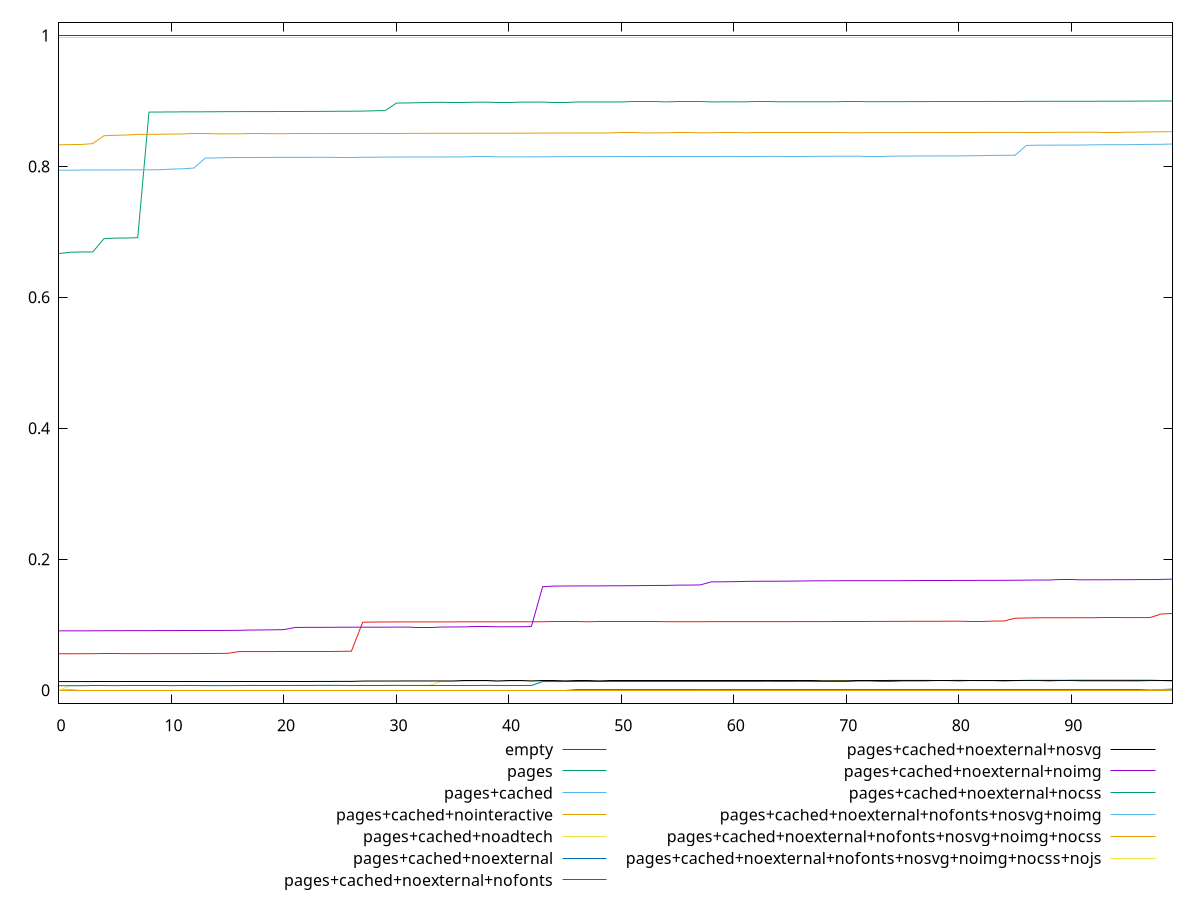 reset

$empty <<EOF
0 0.9999997296920115
1 0.9999997325772291
2 0.9999997490224819
3 0.9999997490635814
4 0.9999997492571745
5 0.9999997493778212
6 0.9999997544775958
7 0.9999997597054378
8 0.9999997600361334
9 0.9999997602702424
10 0.9999997610880165
11 0.9999997650687421
12 0.9999997655549869
13 0.9999997658663038
14 0.9999997660424467
15 0.9999997701142633
16 0.9999997701246739
17 0.9999997702810426
18 0.9999997704256185
19 0.9999997704711066
20 0.9999997706233682
21 0.9999997706355763
22 0.9999997706727168
23 0.9999997706776512
24 0.9999997706846631
25 0.9999997707584052
26 0.9999997708087662
27 0.9999997708212252
28 0.9999997708458817
29 0.999999770849515
30 0.999999770853927
31 0.9999997712776342
32 0.9999997748162027
33 0.9999997750368612
34 0.9999997750960792
35 0.9999997752205955
36 0.9999997754049602
37 0.9999997754342727
38 0.9999997754505843
39 0.9999997755598953
40 0.9999997757363741
41 0.9999997757564842
42 0.9999997757580116
43 0.9999997757883009
44 0.9999997757916096
45 0.9999997758140058
46 0.9999997758503953
47 0.9999997758727863
48 0.9999997758885605
49 0.9999997759028073
50 0.9999997759099304
51 0.9999997759145095
52 0.9999997759262111
53 0.9999997759956463
54 0.9999997760167529
55 0.9999997760182786
56 0.9999997760391289
57 0.9999997760426886
58 0.9999997760754857
59 0.9999997760859087
60 0.9999997760871799
61 0.9999997761202254
62 0.9999997761370008
63 0.9999997761425923
64 0.9999997761896069
65 0.9999997762035825
66 0.9999997762178114
67 0.9999997763138355
68 0.9999997763204389
69 0.9999997763826554
70 0.9999997764298788
71 0.9999997792419895
72 0.9999997804706102
73 0.9999997805894656
74 0.9999997807062672
75 0.9999997808454579
76 0.9999997808895933
77 0.9999997809115335
78 0.9999997809616392
79 0.9999997810139776
80 0.9999997810578334
81 0.9999997811679369
82 0.9999997812239658
83 0.9999997813387231
84 0.9999997848308391
85 0.9999997849439021
86 0.9999997849833757
87 0.9999997850831344
88 0.9999997855260323
89 0.9999997856461029
90 0.9999997858201108
91 0.9999997886339422
92 0.9999997891112499
93 0.9999997891806311
94 0.9999997902687757
95 0.9999997904549942
96 0.9999997905299669
97 0.9999997907205245
98 0.9999997907903886
99 0.9999997909334013
EOF

$pages <<EOF
0 0.000036598970945544984
1 0.00038855452380043287
2 0.0003995952867547614
3 0.0004000842872947663
4 0.00040110543944915644
5 0.0004132488665888334
6 0.00041327999275891925
7 0.00041919943963025785
8 0.0004193171879751101
9 0.0004193794768597714
10 0.00041939157289316853
11 0.00041974644881426215
12 0.0004206797350702063
13 0.00042275787105516827
14 0.00042297929130102885
15 0.00042311262798327975
16 0.00042435776372723444
17 0.0004295162091048077
18 0.00043086468986752724
19 0.0004326858406993317
20 0.0004339247512082922
21 0.00043463536978005646
22 0.00043487465375580125
23 0.0004352906241950616
24 0.0004358002703852004
25 0.0004364294490005749
26 0.0004382849431318614
27 0.00044086282627081586
28 0.00044104305259262677
29 0.000441450911288388
30 0.0004416889549664904
31 0.00044180762752721314
32 0.0004420642255169027
33 0.00044219785121518695
34 0.00044267442056883377
35 0.00044295233023200486
36 0.00044402567593759823
37 0.00044514381817117865
38 0.0004459342332935323
39 0.0004460154161946006
40 0.00044672754530500347
41 0.00044712418063719284
42 0.00044855698366147445
43 0.00044885004541561635
44 0.0004492637142234357
45 0.00044967598845696566
46 0.00045024071582822067
47 0.0004505747910306668
48 0.00045303292126674943
49 0.0004581665203165497
50 0.00045877008512090756
51 0.0004597693689511462
52 0.0004611275166585549
53 0.0004623053882479855
54 0.000462349852656585
55 0.0004623633934446869
56 0.0004627606042073018
57 0.0004631353910400926
58 0.00046319350342000076
59 0.0004635252392856115
60 0.00046353177593194683
61 0.000463607205637373
62 0.0004637755432294055
63 0.0004638268618156749
64 0.00046399293258048147
65 0.00046550008971685264
66 0.0004655492476874912
67 0.0004661461348273721
68 0.00046633346651336893
69 0.000466426908381945
70 0.000466459971852462
71 0.00046752959220963675
72 0.0004675515751512149
73 0.00046840584342139335
74 0.00046854563773218727
75 0.0004689623946487198
76 0.00046969391173495856
77 0.0004699359150796556
78 0.0004701569571482489
79 0.00047056106035447964
80 0.0004706647384933871
81 0.000470778828630114
82 0.00047081306122087607
83 0.0004708730170041031
84 0.0004709084491148485
85 0.0004713113415441006
86 0.0004717908771521562
87 0.00047224989953065233
88 0.00047301784097303345
89 0.0004731034182646199
90 0.0004732309579875693
91 0.00047441645606527416
92 0.00047580159299542846
93 0.0004758914772075018
94 0.00047623085284859146
95 0.0004802892883513654
96 0.00048632148033328493
97 0.0004896445573458474
98 0.0008799122730366871
99 0.0008981697720857329
EOF

$pagesCached <<EOF
0 0.0000872974611407229
1 0.00008732890176599284
2 0.00009016792129906692
3 0.00009021243864620887
4 0.00009030522910580263
5 0.0000903880504637411
6 0.00009044817513781389
7 0.00009058541282780386
8 0.00009064743062120462
9 0.00009083054930120182
10 0.00009086884339715162
11 0.00009117006606890188
12 0.00009120594881034672
13 0.00009122233354491582
14 0.0000912872499539974
15 0.00009138691376819885
16 0.00009146880922822342
17 0.00009149606581398961
18 0.00009150408331204396
19 0.00009156134706062025
20 0.0000915775583583689
21 0.00009165159862362104
22 0.00009168139598692004
23 0.00009170663636021148
24 0.00009175318776677432
25 0.00009175422280000012
26 0.00009178253941971581
27 0.00009182137423580095
28 0.0000918290800689947
29 0.00009185696560359835
30 0.00009193471723123459
31 0.00009196787397514061
32 0.00009197684524214766
33 0.00009199456266806294
34 0.00009215365828341149
35 0.00009217084019630395
36 0.00009228919984938244
37 0.0000923254484581637
38 0.0000923318766898884
39 0.00009235223156944805
40 0.00009238335731476255
41 0.0000923947859384211
42 0.00009239638784208637
43 0.0000923982949076474
44 0.00009241717704933095
45 0.00009243575791234582
46 0.00009255769105503964
47 0.00009264743944809029
48 0.0000927117571866698
49 0.00009280770078362588
50 0.00009284601236181356
51 0.00009288045433308856
52 0.00009289123054062598
53 0.00009293763538320565
54 0.00009295617075799623
55 0.00009321754253172054
56 0.00009322085280727421
57 0.00009393736601887026
58 0.00015772327029761612
59 0.0001707562275106156
60 0.00017078422711253038
61 0.00017094296899705652
62 0.0001709924855671785
63 0.0001710437450359037
64 0.00017109498433942605
65 0.0001714146958062268
66 0.00017149453037795803
67 0.00017162324144215368
68 0.0001719254749861232
69 0.0001720926293564129
70 0.00017233456805498815
71 0.00017257340575044244
72 0.0001731531800645003
73 0.00017317903247537902
74 0.00017320835370726595
75 0.00017336306780835198
76 0.0001743967972881455
77 0.00017451500058623948
78 0.00017461405068913693
79 0.00017936186714956337
80 0.0001804773031540141
81 0.00018055553002555014
82 0.00018080798836084266
83 0.00018088034325430824
84 0.00018090284704014303
85 0.00018100018054267863
86 0.00018177919812356613
87 0.00018179046259325649
88 0.00018201582004734318
89 0.0001826229911407462
90 0.00018266085250195907
91 0.00018283344663622136
92 0.00018335930397600508
93 0.00018342889414879604
94 0.0001836958690635826
95 0.00018380001947415625
96 0.00018477828899243764
97 0.0001864052208437328
98 0.001097828498091702
99 0.002311003265440925
EOF

$pagesCachedNointeractive <<EOF
0 2.5091771993501766e-8
1 2.5117034729849053e-8
2 2.5131609293627122e-8
3 2.5186085994555185e-8
4 2.5210365184324957e-8
5 2.522678937966205e-8
6 2.5241579215684595e-8
7 2.5249762114487595e-8
8 2.5267025582920155e-8
9 2.5287991811673294e-8
10 2.5305733619696014e-8
11 2.53136205885518e-8
12 2.533724152709027e-8
13 2.536346921377941e-8
14 2.5363694422519956e-8
15 2.5371768075377332e-8
16 2.539649163191271e-8
17 2.5401091507948337e-8
18 2.5424250260641656e-8
19 2.5451330487591406e-8
20 2.5460498043194946e-8
21 2.5460611119410004e-8
22 2.546975236272786e-8
23 2.5493484379079945e-8
24 2.5506001699593384e-8
25 2.553720257481018e-8
26 2.558627076876263e-8
27 2.5589408814141734e-8
28 2.5726223207289678e-8
29 2.585616343253605e-8
30 3.192331099466372e-8
31 3.202938719804038e-8
32 3.203741444357533e-8
33 3.313453045272752e-8
34 3.330337994267296e-8
35 3.33983506961566e-8
36 3.344272153649186e-8
37 3.3473150473639635e-8
38 2.88858718056062e-7
39 2.892651202457408e-7
40 2.892710203594717e-7
41 2.897439031479543e-7
42 2.8989007544444334e-7
43 2.903740063397997e-7
44 0.000003588833670797875
45 0.0000035926838468092193
46 0.000003616124395422471
47 0.000003621226939587441
48 0.000003641167589885086
49 0.0000036432036768507814
50 0.000003645476648828083
51 0.000003647155393582402
52 0.0000036471931981196803
53 0.0000036476590378753393
54 0.0000036545333824689052
55 0.0000036567175451529543
56 0.0000036567175451529543
57 0.0000036600910652828667
58 0.0000036604138222706695
59 0.000004862469564881344
60 0.000004865515718488478
61 0.000005031140347500074
62 0.000005038167562199103
63 0.000005047377455769109
64 0.000005062161467395132
65 0.000005067461536889528
66 0.0000050918053947635045
67 0.000005179832769763859
68 0.000036614989227856665
69 0.00003716246199142459
70 0.000049810292758245556
71 0.00005036822097864713
72 0.00008777957542321912
73 0.00008855763191678578
74 0.00009163902948083891
75 0.00009172888057440431
76 0.00009193792989720118
77 0.00009195313471510591
78 0.00009204079642305407
79 0.00009223680886827346
80 0.00009226747550977743
81 0.00009250864329357622
82 0.00009263826042393841
83 0.00009267139857399576
84 0.00009271591653225997
85 0.00009283950884647618
86 0.00009287738660962441
87 0.00009338992785401512
88 0.000093660500665671
89 0.00016982406286125684
90 0.00017208857163436564
91 0.00017213324824344456
92 0.00017335704443005584
93 0.00017354262702667933
94 0.000174242269280811
95 0.00017476096769702965
96 0.0001761075585784977
97 0.00018077622773343682
98 0.00018254037528936395
99 0.0001829297357594517
EOF

$pagesCachedNoadtech <<EOF
0 8.945789222170042e-7
1 0.007094838942018233
2 0.007117700207426969
3 0.007339786661686498
4 0.007379277026092201
5 0.0073908384882864775
6 0.0074246009631494525
7 0.007425441334494465
8 0.007454113094867099
9 0.007461580911932386
10 0.007461742057566667
11 0.0074622989004437534
12 0.007469266592734114
13 0.007470864044163417
14 0.0074710066648716045
15 0.0074761558237552705
16 0.007481563932326296
17 0.007482778778091337
18 0.007484446991859295
19 0.007484517711671301
20 0.007487035200850423
21 0.007492873187044058
22 0.007494023418347429
23 0.007495407979304924
24 0.007502298506196381
25 0.007511525802095853
26 0.007511556221669491
27 0.007515040813360352
28 0.007523555609264376
29 0.007533105767707882
30 0.007546678272593921
31 0.007554623281303352
32 0.007623224556130459
33 0.0076266401527589345
34 0.013992683027858166
35 0.0140558937425726
36 0.014059062543723189
37 0.014070873308036136
38 0.01407801832143335
39 0.014129769328097286
40 0.01412989272189874
41 0.014140337409156878
42 0.01415344950868691
43 0.014162589078973997
44 0.014166415480201033
45 0.014167058813513433
46 0.01416870357096034
47 0.014169681938033363
48 0.014170990383317872
49 0.01417493295360267
50 0.014175289473100428
51 0.014175538711993951
52 0.014178803983459054
53 0.01417919527249173
54 0.014181591122720993
55 0.01418229459920023
56 0.01418585380326659
57 0.014186451771602326
58 0.014188914941564712
59 0.014196781461492836
60 0.014197941978984774
61 0.014201407567583868
62 0.014204394343870441
63 0.014207939272826375
64 0.014212345620278621
65 0.014215885923518023
66 0.01421617891961452
67 0.014225208493008346
68 0.01424963358760778
69 0.014255409058110347
70 0.01425632040331859
71 0.014261251647408046
72 0.014262953905847309
73 0.014263688015951015
74 0.014269331302416255
75 0.014272605005150485
76 0.014272619962885813
77 0.014273085322524803
78 0.014275962581045465
79 0.014277836187625015
80 0.014284125466252351
81 0.014287956605778085
82 0.014300550247006993
83 0.014322054771389203
84 0.01432671025015042
85 0.014340712537513123
86 0.014353025341388603
87 0.014357645800858299
88 0.014380083957638456
89 0.014380438967616926
90 0.014382976205819242
91 0.014383056600920263
92 0.014394158811925517
93 0.014396073163237155
94 0.014397850285825686
95 0.01440778443790941
96 0.01442733740043356
97 0.014435135123305243
98 0.01444092733724689
99 0.014510134842865341
EOF

$pagesCachedNoexternal <<EOF
0 0.006984183856467874
1 0.006992288366723887
2 0.0070013408665625665
3 0.007039333021364835
4 0.00704257684551135
5 0.007054937384067872
6 0.0070616563862417325
7 0.007063315988146468
8 0.007070996454151934
9 0.0070745298808391754
10 0.007084888625574048
11 0.007102720054792011
12 0.007104908029270773
13 0.007121582541079863
14 0.007124046023378017
15 0.007134480236850982
16 0.0071848620572196875
17 0.007433916288798803
18 0.007443325270683254
19 0.007443585049350443
20 0.007449529458355031
21 0.007454469560036037
22 0.00745991498798354
23 0.0074708784501702485
24 0.007477493781226141
25 0.007485196078974632
26 0.0074931491684353535
27 0.007493199742058809
28 0.007499081646181238
29 0.007500264663209577
30 0.007508423661490737
31 0.0075139713548557086
32 0.007515371246373137
33 0.007515617631449922
34 0.00751594374193626
35 0.007519243337227366
36 0.007523882068913079
37 0.007525528805151338
38 0.007539350929481492
39 0.007542642031610258
40 0.007547522464141032
41 0.007558149990969709
42 0.007563279812494217
43 0.013332669327151159
44 0.013367002915730009
45 0.01337699500905537
46 0.013385325332474718
47 0.013388322306301215
48 0.01339798058266245
49 0.013407030986923751
50 0.013407726506300455
51 0.013408113037255032
52 0.013410448068385816
53 0.013413911827213243
54 0.013418382322516464
55 0.013432806084158644
56 0.01344956124878477
57 0.01345080854357572
58 0.013457198710196239
59 0.013459176255788796
60 0.013468230118658386
61 0.013485461959712952
62 0.01348985281619658
63 0.013500624616225976
64 0.01350694216805065
65 0.013508584789003186
66 0.013538102318232936
67 0.013543474726056659
68 0.013549893426947679
69 0.013569219503737906
70 0.013573363397820115
71 0.014096207028954033
72 0.014174914797758453
73 0.014177907526744249
74 0.014184514247977176
75 0.014185211263336939
76 0.014212638542995315
77 0.014215352917943513
78 0.014229078418688423
79 0.01422973455555393
80 0.014230626022569526
81 0.01423870812539535
82 0.014238749575468224
83 0.014242029489866026
84 0.01424896491361094
85 0.01426226799567537
86 0.014264163048617995
87 0.014264596571334165
88 0.014273411083350507
89 0.014276903509610583
90 0.014277694868836122
91 0.01428587372178558
92 0.014300640170356704
93 0.014306989529761005
94 0.014315085240432734
95 0.014334296383961331
96 0.014382927633998066
97 0.014412378985054597
98 0.014413673040426123
99 0.014417794319265542
EOF

$pagesCachedNoexternalNofonts <<EOF
0 0.05574573939475902
1 0.055764699415703334
2 0.05585211440282106
3 0.05589513020710002
4 0.055909616014484964
5 0.055916214931105435
6 0.05592892608622008
7 0.055973460831546196
8 0.05600098535035286
9 0.05607660686804594
10 0.05608766747677535
11 0.0560928243706999
12 0.05612547100120413
13 0.05617150790128389
14 0.05623742811491589
15 0.05638244119602048
16 0.059105880043682724
17 0.05911013371432061
18 0.059133353120103815
19 0.059147818792601004
20 0.059293549214426367
21 0.05931545350174572
22 0.05931826871397611
23 0.059340545236414466
24 0.05934074964567532
25 0.059400693668538396
26 0.059784943634428656
27 0.10390495746759276
28 0.10426227518021747
29 0.10431167189236779
30 0.10437960625240739
31 0.104382552398812
32 0.10439874786425618
33 0.10440693017360186
34 0.1044625912512212
35 0.1044772324483359
36 0.10450253481358485
37 0.10454411404471925
38 0.10456591522872705
39 0.10457773946310644
40 0.10458113921083001
41 0.10459555029915446
42 0.10463398505417365
43 0.10464784898876212
44 0.10464905055869517
45 0.10465013510368198
46 0.10465079441854541
47 0.10466036077335517
48 0.10466719271276909
49 0.10467002549537041
50 0.1046966126663888
51 0.10469826359739387
52 0.10471150705313292
53 0.10471580087660837
54 0.10476297742285978
55 0.10477070216807544
56 0.10477115520304636
57 0.10478352454710516
58 0.10478836407822151
59 0.10479695778853843
60 0.10480701326682407
61 0.10483046783811151
62 0.10483559075422544
63 0.10484890127119917
64 0.10487151245267817
65 0.10488273961220246
66 0.1049016743091018
67 0.10491949375137488
68 0.10494979369466584
69 0.10502502549664727
70 0.1050686279229116
71 0.10507715698209175
72 0.1050912599374127
73 0.10516781334862557
74 0.10521345519213637
75 0.1052861134323565
76 0.10529959909921566
77 0.10534951050947883
78 0.1053555875774369
79 0.10548608804946563
80 0.10554713988218567
81 0.10555812792289393
82 0.10556048769894505
83 0.10563197295757748
84 0.1057346375373901
85 0.11000645401344594
86 0.11040093719854743
87 0.11071148535811798
88 0.1107702500153337
89 0.11077388674487304
90 0.11079138903272828
91 0.11081681596138437
92 0.11081897661610529
93 0.11089840893083408
94 0.11089946734321054
95 0.11090800499796183
96 0.11108942129077459
97 0.11109828608138572
98 0.11652548996049761
99 0.11731416104583847
EOF

$pagesCachedNoexternalNosvg <<EOF
0 0.01330480788092775
1 0.013334020043416717
2 0.013357752704613035
3 0.01337535084794439
4 0.013391228509462616
5 0.013401521696957075
6 0.013413043200943997
7 0.01341913050129978
8 0.013421355500893684
9 0.013436697424107802
10 0.013441503086813411
11 0.013444424039266656
12 0.01344526497470816
13 0.013449189170415099
14 0.013458758999090326
15 0.013461863930684104
16 0.013471395269939956
17 0.013480715278044342
18 0.013482065397348142
19 0.013482255293311152
20 0.013513480823989399
21 0.013526323635007387
22 0.013528001173085391
23 0.013548414504752138
24 0.013559227579473032
25 0.013618511419799972
26 0.013622261319625795
27 0.014078247808928523
28 0.014155750327857097
29 0.014166141660064524
30 0.01418225826856967
31 0.014205143617748772
32 0.014212175165220942
33 0.014216927163190785
34 0.014224360431547789
35 0.014232705778259969
36 0.014246111374339787
37 0.014247690704126847
38 0.014248613167251178
39 0.014256323723444708
40 0.014262995426898295
41 0.014265015157563232
42 0.014281088570975098
43 0.014285813835068772
44 0.014287778583790933
45 0.014293489709145513
46 0.014299286384528487
47 0.014305300310153257
48 0.014311631751628584
49 0.014314611836237168
50 0.014315220263528772
51 0.014320565539592156
52 0.014321230921788886
53 0.014330087299811
54 0.014333605354658552
55 0.014347449014661118
56 0.014351746788102748
57 0.014354151900233092
58 0.014358560374403584
59 0.014358824558287353
60 0.014360561939879168
61 0.014363940322349222
62 0.014366064764040065
63 0.014371670122224178
64 0.014373496103098626
65 0.014375402669328352
66 0.014385073325852482
67 0.01438736342382918
68 0.014401624888119746
69 0.014415606788314606
70 0.014426497381385739
71 0.014941624202244763
72 0.014948345564433252
73 0.014990240803122168
74 0.01501293368251544
75 0.015046908046675966
76 0.015055058746149208
77 0.015067224084101827
78 0.015079328457127894
79 0.015084057450242716
80 0.015086658562963207
81 0.015093652348846187
82 0.015095381230458282
83 0.015099287477148116
84 0.015109091562160837
85 0.015114334015790043
86 0.015118157142193722
87 0.015153316217127066
88 0.015156284172947787
89 0.015167650651177644
90 0.015219616759708399
91 0.015224660102038323
92 0.01523089079611828
93 0.015243732159324397
94 0.015246426053601214
95 0.015262389679943478
96 0.015276018702725491
97 0.015279061229130086
98 0.015322330973779164
99 0.015323794615359376
EOF

$pagesCachedNoexternalNoimg <<EOF
0 0.09074799393538618
1 0.0908212653262363
2 0.0908375831517223
3 0.09083960472004743
4 0.0909560122149567
5 0.09099377206228088
6 0.09105830791311242
7 0.09108548051496357
8 0.09109476573085051
9 0.09120926787657757
10 0.09123937029103268
11 0.09125109837463846
12 0.09129785340651864
13 0.09135067299547917
14 0.09137678113316589
15 0.09146967255252192
16 0.09157760009135257
17 0.09201731753430642
18 0.0921164641808021
19 0.09233737117937268
20 0.09262921508683686
21 0.09593563725750276
22 0.09609661884422149
23 0.09611223072316277
24 0.09617161008810904
25 0.09627409744747584
26 0.0963364730326598
27 0.09637299371779268
28 0.09638534351760925
29 0.09643745657973923
30 0.09644358098304928
31 0.09649262193261177
32 0.09653116205612655
33 0.09653171536915561
34 0.09658294773284226
35 0.09667289684795832
36 0.0967975092441461
37 0.09680124027027459
38 0.09680476474583954
39 0.09694881673941269
40 0.09696052784910975
41 0.09700389778341839
42 0.0973657001894297
43 0.15823859167064003
44 0.15906040311577585
45 0.15925524258817947
46 0.15932861419436578
47 0.15941082610558577
48 0.15941376479268332
49 0.1595518286842859
50 0.1596078771517847
51 0.15971466273525542
52 0.1599098973806392
53 0.1600662838235256
54 0.16007347908331304
55 0.16058471323623458
56 0.1606343132400111
57 0.16086546547906178
58 0.1656086949257693
59 0.16563606743948672
60 0.16585242762779528
61 0.1662435912219622
62 0.16645506212925565
63 0.16653897388086109
64 0.16655843714167923
65 0.166688255905596
66 0.16687127267896218
67 0.16713753518229646
68 0.16714528286670988
69 0.16727306992834978
70 0.16732230324808273
71 0.16735154612529812
72 0.16735840348566422
73 0.16738225034334475
74 0.16738689058088768
75 0.16739832379907432
76 0.16752310912100132
77 0.16765431699238786
78 0.16769732061148235
79 0.16769894800047225
80 0.1677371266111639
81 0.16776790574586786
82 0.16785619234047133
83 0.16788445421596937
84 0.16792007910033202
85 0.16806507060709974
86 0.1682442697528661
87 0.1683427091313584
88 0.16840343922745127
89 0.16841476537110645
90 0.1684220954767891
91 0.1686265181894347
92 0.16875635010600565
93 0.16877167113993763
94 0.1688699435429068
95 0.1689143543490561
96 0.16905315887072725
97 0.16907609512318178
98 0.16928374789366263
99 0.16981000368034238
EOF

$pagesCachedNoexternalNocss <<EOF
0 0.6669467082670449
1 0.668861658898402
2 0.6692805217287006
3 0.6692860051765473
4 0.6896107203166018
5 0.6904786569257579
6 0.6906470489321872
7 0.6910579630302027
8 0.8828712575714168
9 0.8830064140910772
10 0.8830782314900775
11 0.8832758972600108
12 0.8833094706673245
13 0.8833348028252466
14 0.883438379936653
15 0.8835654825425769
16 0.8836166683123735
17 0.8836984681513251
18 0.8837229736650962
19 0.8837285521372826
20 0.8838020310582997
21 0.883826401927418
22 0.8838425307557205
23 0.8839219403917364
24 0.8839982896671482
25 0.8841992512919591
26 0.8842362398909926
27 0.8843892044499775
28 0.8848754016431238
29 0.8851719569991595
30 0.8966587193047298
31 0.8968541022013538
32 0.8972248045199327
33 0.8976967723102338
34 0.8978004551464236
35 0.8978403782354201
36 0.8978471909699148
37 0.8979913741614394
38 0.8980174329347492
39 0.8980781041270055
40 0.8980801242450611
41 0.8981075146129079
42 0.8981526607717294
43 0.8982211332767513
44 0.8982489675619791
45 0.8982500781473323
46 0.8982854494195067
47 0.898349020572287
48 0.8983540300882695
49 0.8983602556090186
50 0.8983774736946086
51 0.8983975370337264
52 0.8984015224357625
53 0.8984016285833772
54 0.8984234069280519
55 0.8984282022774028
56 0.8984292443096278
57 0.8984294372779502
58 0.8984463598606584
59 0.8985109783241763
60 0.8985178643009658
61 0.8985763467567666
62 0.8985966789335085
63 0.8985976525883057
64 0.898610656681035
65 0.8986134810286336
66 0.8986244599307618
67 0.898653007972353
68 0.8986657578263035
69 0.8986838162858573
70 0.8987071048002706
71 0.8987087426963093
72 0.8987876729892912
73 0.8988035341816342
74 0.8988519283619545
75 0.898894044432031
76 0.8989088093731662
77 0.8989426759561473
78 0.8989703307374961
79 0.8989731979881611
80 0.8990341988306292
81 0.89907172681824
82 0.8990804970506956
83 0.8991455401946331
84 0.8991879098700625
85 0.8991909757375253
86 0.8992118780876139
87 0.8992722467955866
88 0.8993285246563928
89 0.899337273678978
90 0.8993493833640058
91 0.8993812240903106
92 0.8993939838755971
93 0.8994441315637413
94 0.8994915890131173
95 0.8995403778942541
96 0.8996815994071534
97 0.8997499864602917
98 0.8998242310257296
99 0.899930034354399
EOF

$pagesCachedNoexternalNofontsNosvgNoimg <<EOF
0 0.7941437714502708
1 0.7942258208841674
2 0.7944277832890531
3 0.7944539418316003
4 0.7944587931702977
5 0.7944757725592253
6 0.7946836179336952
7 0.7947363711943869
8 0.7948577850218967
9 0.7948625677047677
10 0.7958392308704418
11 0.7962517158164986
12 0.7975260574205522
13 0.8126710910034702
14 0.8129499238121536
15 0.8133381162191157
16 0.8135037136097683
17 0.8135248959679496
18 0.8136731986076671
19 0.813698999202112
20 0.8137203128555924
21 0.813738191815791
22 0.8137470106896182
23 0.8138523312362909
24 0.8138754879445962
25 0.8138806055872472
26 0.8138877879347199
27 0.8139422286108458
28 0.8140164070175163
29 0.8141652504773677
30 0.814276041234743
31 0.8143487914852103
32 0.8143904397254909
33 0.8143984500705146
34 0.8144028664625488
35 0.8144644135493938
36 0.814478495950021
37 0.8144913380496075
38 0.8144981954709308
39 0.8145087724184742
40 0.8145157181645932
41 0.8145969092734795
42 0.8145979844812473
43 0.8146983861657061
44 0.814731001671564
45 0.8148164572101207
46 0.8148274573904577
47 0.8148721257743954
48 0.8148977390899127
49 0.8149133643436104
50 0.8149295326846974
51 0.8149326929722724
52 0.8149952878662894
53 0.8150040975494058
54 0.8150090015817366
55 0.8150203135361306
56 0.8150366301089517
57 0.8150520109333805
58 0.8150755172841849
59 0.815143982754812
60 0.8151868036893111
61 0.8152210173836549
62 0.8152238852648315
63 0.8152625305787542
64 0.8152992781385505
65 0.8153375134639709
66 0.8153380060705759
67 0.8153521019932716
68 0.815399148690773
69 0.8154428444910458
70 0.8154861197874097
71 0.8155562084975613
72 0.815598640798849
73 0.81560569777133
74 0.8156697235734572
75 0.8157065296521524
76 0.8158499919577582
77 0.8159189699384579
78 0.8159284068284072
79 0.8159636043490415
80 0.8159689026855015
81 0.8162041172950424
82 0.8163681467927737
83 0.8167645135393234
84 0.8168983658885559
85 0.8169127702654613
86 0.8319754721672108
87 0.8323554287929031
88 0.8324232646954486
89 0.8325152284926367
90 0.8325170412837167
91 0.832563197901909
92 0.8329161023308655
93 0.8330936214012857
94 0.8331326926747207
95 0.833135729778284
96 0.83333280260157
97 0.8336335636019627
98 0.8336609123546883
99 0.8341683683791558
EOF

$pagesCachedNoexternalNofontsNosvgNoimgNocss <<EOF
0 0.8329705764374848
1 0.83324137075878
2 0.8334606326108005
3 0.8347819370993386
4 0.8468236252467035
5 0.8474649395500505
6 0.8478540793530458
7 0.8488801164908826
8 0.8489701361523476
9 0.8490658427692417
10 0.849329029760449
11 0.8495383759532402
12 0.849569143389949
13 0.8495697251989162
14 0.8496183842752119
15 0.8496600334851597
16 0.8496817170307219
17 0.8496986767201347
18 0.8496987465113939
19 0.8498783894900013
20 0.8499568554066096
21 0.8500092259295993
22 0.8500098999773079
23 0.8501215879190969
24 0.8501649659688696
25 0.8501777669190184
26 0.8502305687571643
27 0.8502455042043857
28 0.8503168974495727
29 0.8503245375612624
30 0.8503260469859176
31 0.8503415124047824
32 0.8503836324362981
33 0.850455275816537
34 0.8504815985998007
35 0.8505068053159834
36 0.850512491660358
37 0.8505871249741955
38 0.8506035764840021
39 0.8506248300264911
40 0.8506351778942398
41 0.8507399616041612
42 0.850741701158486
43 0.8508454787059907
44 0.8508563300639296
45 0.8508836192565628
46 0.8509587750928762
47 0.8509671659365912
48 0.8509896950362994
49 0.851021770964739
50 0.8510361624442223
51 0.8510364405345197
52 0.8510433695452286
53 0.8510815808811585
54 0.851211986518993
55 0.8512193752313932
56 0.8512213439837499
57 0.8512670621885717
58 0.8512887379946605
59 0.8513099724733618
60 0.8513133300405601
61 0.851326528434661
62 0.8513502611118848
63 0.8513511872318633
64 0.8513527616300897
65 0.8513576236966492
66 0.8513863779384817
67 0.8513892486000062
68 0.8513975594926392
69 0.8513985317844663
70 0.8514208242907815
71 0.8514457540683429
72 0.8514810970795452
73 0.8514937567212775
74 0.8515061381852222
75 0.8515709079307276
76 0.8515922174827293
77 0.8516410786760055
78 0.8516671027410255
79 0.8516897941091415
80 0.8517216658824966
81 0.8517234004728248
82 0.8517733066465387
83 0.8518037370454532
84 0.851873212704912
85 0.8519136893368087
86 0.8519265872198416
87 0.8519297769436187
88 0.8519432289286095
89 0.8520226125629231
90 0.8520243918385517
91 0.8520940304665479
92 0.8522140970534315
93 0.8522313713262986
94 0.8522349276852422
95 0.8522420864767353
96 0.8522833735947075
97 0.8526411002752892
98 0.8527857359656761
99 0.8529436760047278
EOF

$pagesCachedNoexternalNofontsNosvgNoimgNocssNojs <<EOF
0 0.9960400057423351
1 0.9960418620189904
2 0.9960428322706146
3 0.9960455048087516
4 0.9960455217459105
5 0.996051395559536
6 0.9960526557732723
7 0.9960529179263635
8 0.9960530109451968
9 0.9960532434848759
10 0.9960538184466667
11 0.9960541185848484
12 0.9960542496255689
13 0.9960549047787732
14 0.996056202156876
15 0.9960566542600942
16 0.9960569669062016
17 0.9960574020439241
18 0.9960576892989941
19 0.9960582679843983
20 0.9960586818943018
21 0.9960589437383371
22 0.9960590662091623
23 0.9960591506700882
24 0.9960594842770819
25 0.9960596531836996
26 0.9960603878624386
27 0.9960607931571549
28 0.996061042228559
29 0.9960618020322793
30 0.9960621734506862
31 0.9960622029941708
32 0.9960624266750009
33 0.996062679886742
34 0.9960627220874765
35 0.9960633972517301
36 0.9960644646727579
37 0.9960645574814146
38 0.9960645574814146
39 0.9960660759284474
40 0.9960661560561372
41 0.9960673030091196
42 0.9960678089356892
43 0.9960680281549272
44 0.9960681588388289
45 0.9960682557956855
46 0.9960684159812295
47 0.9960685213637075
48 0.99606945706443
49 0.9960695371389346
50 0.9960706454092605
51 0.9960711088727985
52 0.9960714248464613
53 0.9960719598504482
54 0.9960721999520542
55 0.9960723642255702
56 0.9960724695263155
57 0.996072974939546
58 0.996073000208889
59 0.9960730928620725
60 0.9960736655897333
61 0.9960740614079142
62 0.9960741877263788
63 0.9960741961474981
64 0.9960746803384006
65 0.996075198161106
66 0.9960752655162795
67 0.9960756401631394
68 0.9960760526636872
69 0.9960764903827471
70 0.9960781483225492
71 0.9960782198458449
72 0.9960801632109315
73 0.9960806089863201
74 0.9960808360643889
75 0.996081138819342
76 0.9960821646879134
77 0.996082656526726
78 0.9960828582929562
79 0.9960867281282797
80 0.9960871607275199
81 0.9960887564052203
82 0.9960915434355804
83 0.9960919504486199
84 0.9960923532334143
85 0.9960931125633583
86 0.9960934187801973
87 0.9960938172538019
88 0.9960941695622045
89 0.9960941737562043
90 0.9960945218460628
91 0.9960987557186949
92 0.9961035386573664
93 0.9961044762853319
94 0.9961047901843145
95 0.996105920058866
96 0.9961082250543309
97 0.996109688660025
98 0.9961099980536212
99 0.9961130073775291
EOF

set key outside below
set xrange [0:99]
set yrange [-0.019999970225060594:1.019999786250234]
set trange [-0.019999970225060594:1.019999786250234]
set terminal svg size 640, 740 enhanced background rgb 'white'
set output "report_00008_2021-01-22T20:58:29.167/largest-contentful-paint/comparison/sorted/all_score.svg"

plot $empty title "empty" with line, \
     $pages title "pages" with line, \
     $pagesCached title "pages+cached" with line, \
     $pagesCachedNointeractive title "pages+cached+nointeractive" with line, \
     $pagesCachedNoadtech title "pages+cached+noadtech" with line, \
     $pagesCachedNoexternal title "pages+cached+noexternal" with line, \
     $pagesCachedNoexternalNofonts title "pages+cached+noexternal+nofonts" with line, \
     $pagesCachedNoexternalNosvg title "pages+cached+noexternal+nosvg" with line, \
     $pagesCachedNoexternalNoimg title "pages+cached+noexternal+noimg" with line, \
     $pagesCachedNoexternalNocss title "pages+cached+noexternal+nocss" with line, \
     $pagesCachedNoexternalNofontsNosvgNoimg title "pages+cached+noexternal+nofonts+nosvg+noimg" with line, \
     $pagesCachedNoexternalNofontsNosvgNoimgNocss title "pages+cached+noexternal+nofonts+nosvg+noimg+nocss" with line, \
     $pagesCachedNoexternalNofontsNosvgNoimgNocssNojs title "pages+cached+noexternal+nofonts+nosvg+noimg+nocss+nojs" with line

reset
